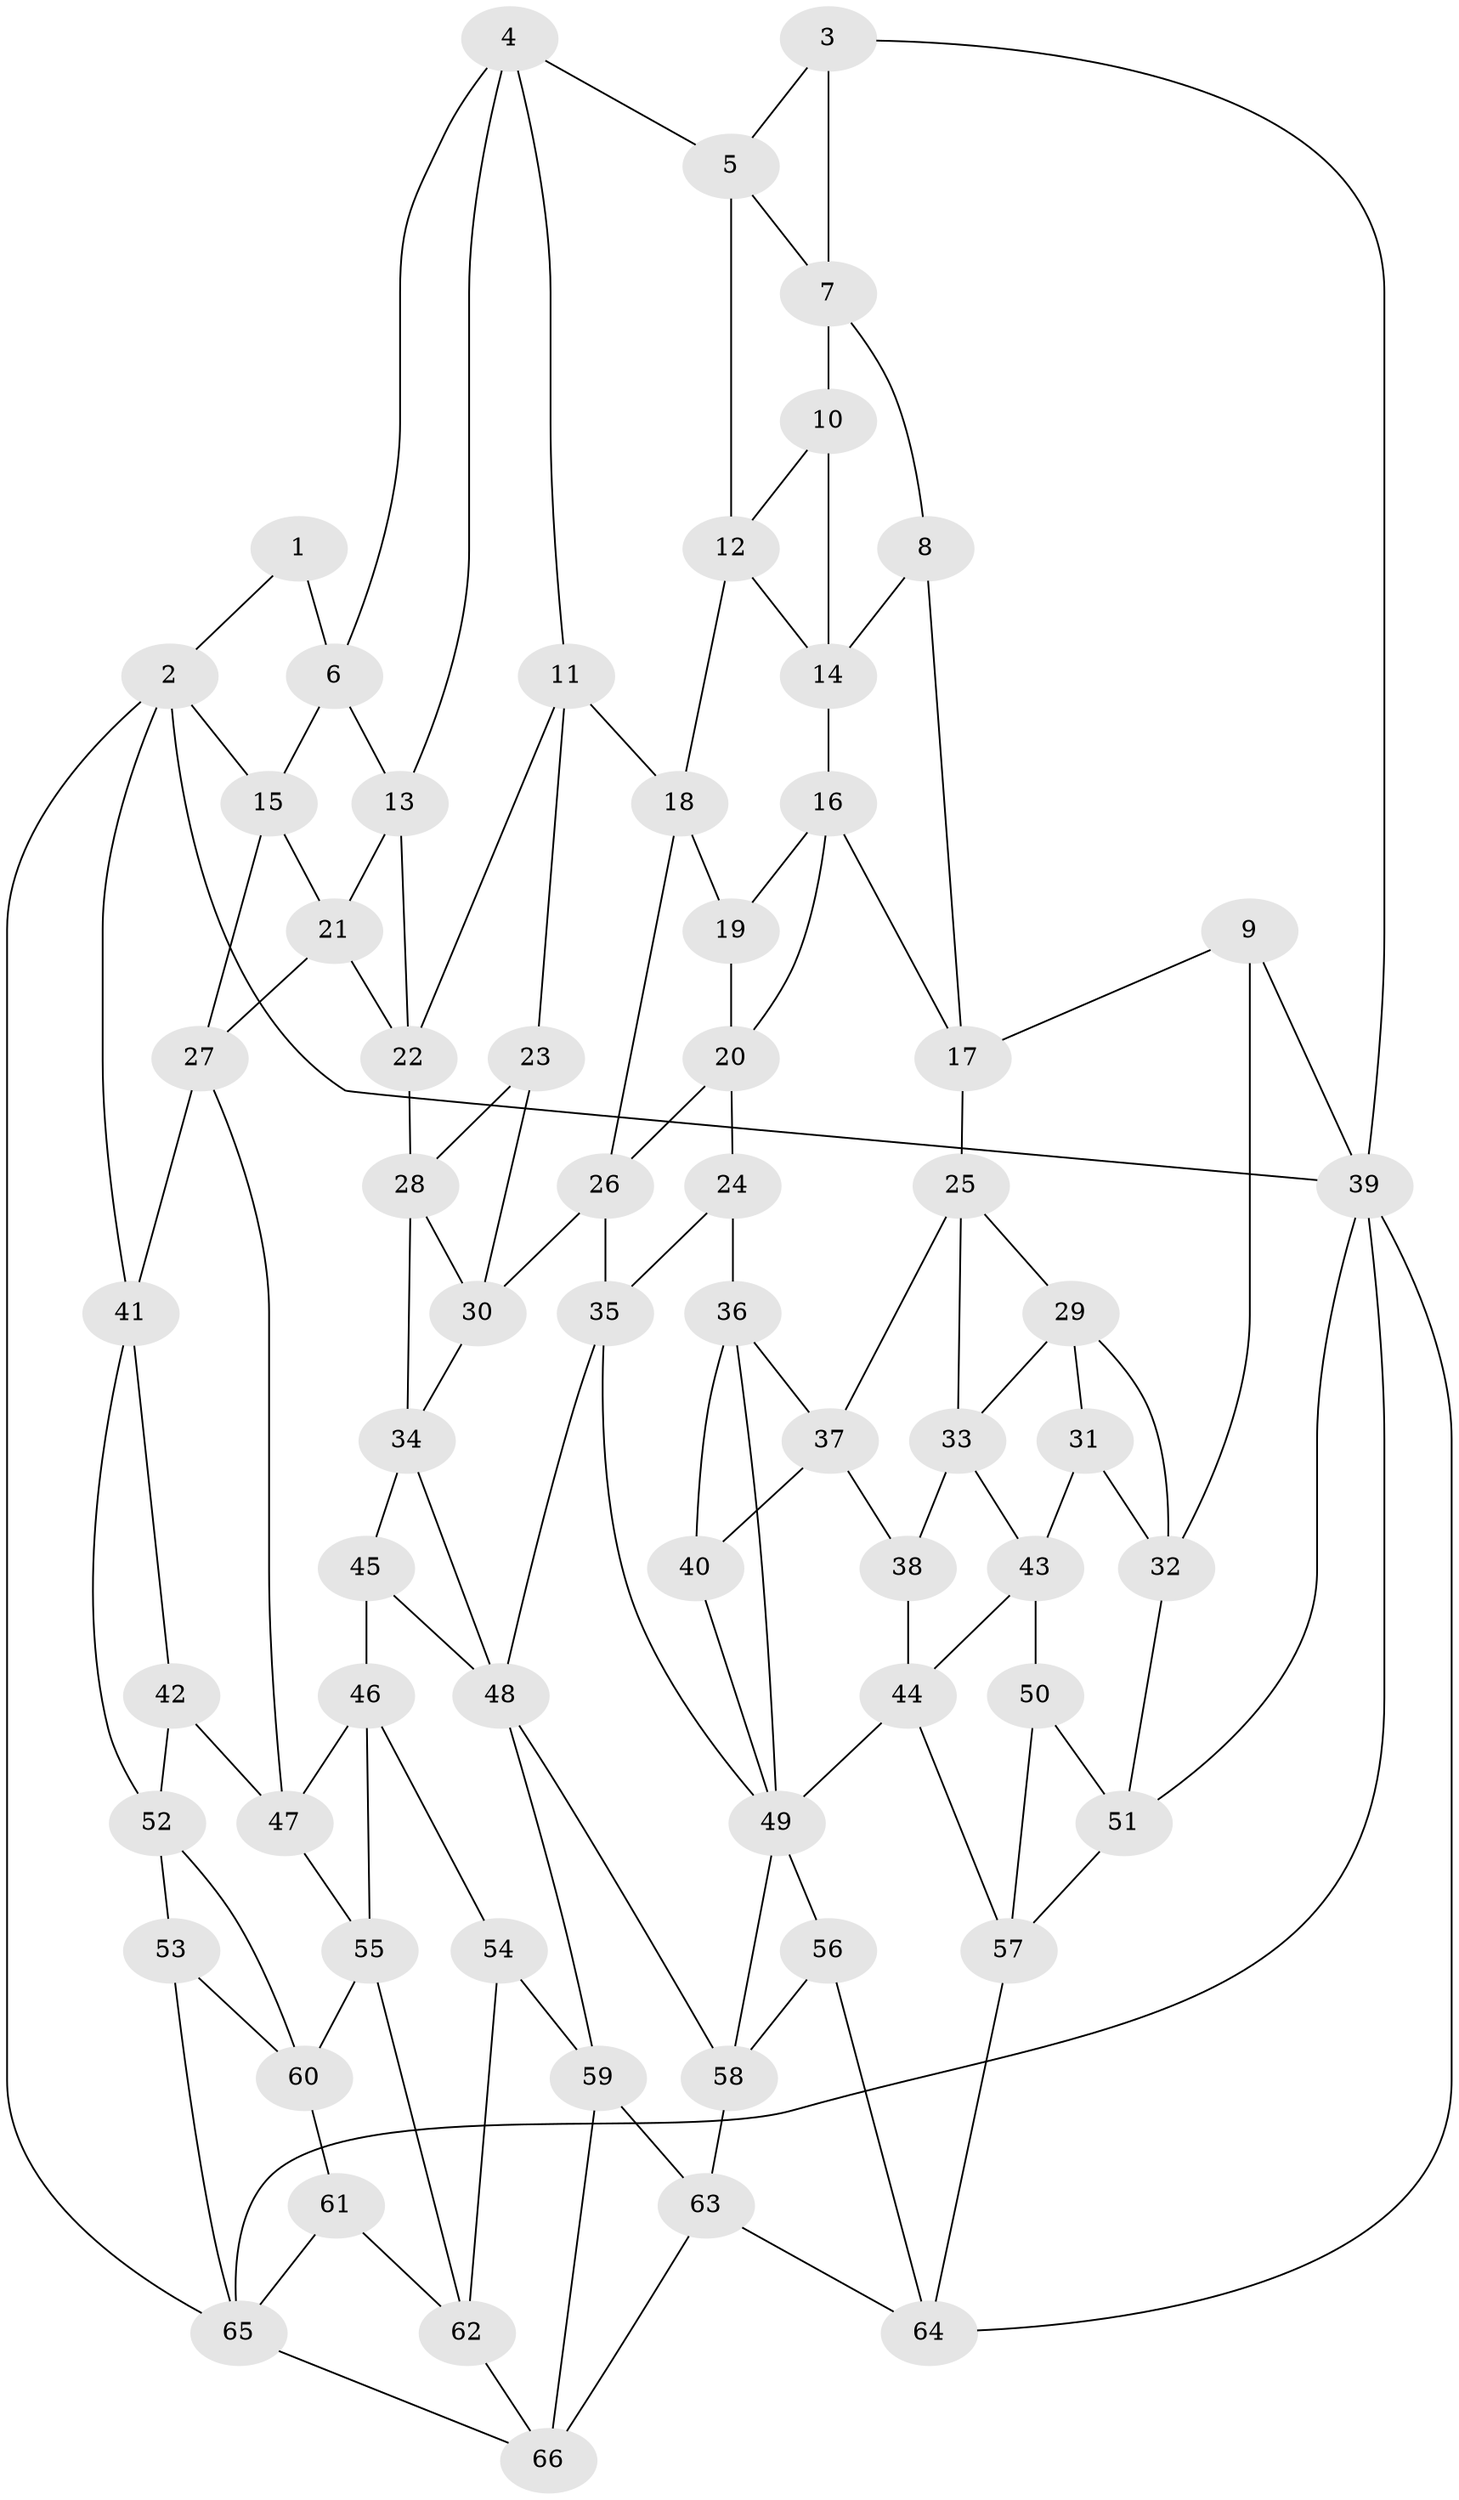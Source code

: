 // original degree distribution, {3: 0.015151515151515152, 5: 0.5909090909090909, 6: 0.1893939393939394, 4: 0.20454545454545456}
// Generated by graph-tools (version 1.1) at 2025/51/03/09/25 03:51:09]
// undirected, 66 vertices, 126 edges
graph export_dot {
graph [start="1"]
  node [color=gray90,style=filled];
  1;
  2;
  3;
  4;
  5;
  6;
  7;
  8;
  9;
  10;
  11;
  12;
  13;
  14;
  15;
  16;
  17;
  18;
  19;
  20;
  21;
  22;
  23;
  24;
  25;
  26;
  27;
  28;
  29;
  30;
  31;
  32;
  33;
  34;
  35;
  36;
  37;
  38;
  39;
  40;
  41;
  42;
  43;
  44;
  45;
  46;
  47;
  48;
  49;
  50;
  51;
  52;
  53;
  54;
  55;
  56;
  57;
  58;
  59;
  60;
  61;
  62;
  63;
  64;
  65;
  66;
  1 -- 2 [weight=1.0];
  1 -- 6 [weight=1.0];
  2 -- 15 [weight=1.0];
  2 -- 39 [weight=1.0];
  2 -- 41 [weight=1.0];
  2 -- 65 [weight=1.0];
  3 -- 5 [weight=1.0];
  3 -- 7 [weight=1.0];
  3 -- 39 [weight=1.0];
  4 -- 5 [weight=1.0];
  4 -- 6 [weight=1.0];
  4 -- 11 [weight=1.0];
  4 -- 13 [weight=1.0];
  5 -- 7 [weight=1.0];
  5 -- 12 [weight=1.0];
  6 -- 13 [weight=1.0];
  6 -- 15 [weight=1.0];
  7 -- 8 [weight=1.0];
  7 -- 10 [weight=1.0];
  8 -- 14 [weight=1.0];
  8 -- 17 [weight=1.0];
  9 -- 17 [weight=1.0];
  9 -- 32 [weight=1.0];
  9 -- 39 [weight=1.0];
  10 -- 12 [weight=1.0];
  10 -- 14 [weight=1.0];
  11 -- 18 [weight=1.0];
  11 -- 22 [weight=1.0];
  11 -- 23 [weight=1.0];
  12 -- 14 [weight=1.0];
  12 -- 18 [weight=1.0];
  13 -- 21 [weight=1.0];
  13 -- 22 [weight=1.0];
  14 -- 16 [weight=1.0];
  15 -- 21 [weight=1.0];
  15 -- 27 [weight=1.0];
  16 -- 17 [weight=1.0];
  16 -- 19 [weight=1.0];
  16 -- 20 [weight=1.0];
  17 -- 25 [weight=1.0];
  18 -- 19 [weight=1.0];
  18 -- 26 [weight=1.0];
  19 -- 20 [weight=1.0];
  20 -- 24 [weight=1.0];
  20 -- 26 [weight=1.0];
  21 -- 22 [weight=1.0];
  21 -- 27 [weight=1.0];
  22 -- 28 [weight=1.0];
  23 -- 28 [weight=1.0];
  23 -- 30 [weight=1.0];
  24 -- 35 [weight=1.0];
  24 -- 36 [weight=1.0];
  25 -- 29 [weight=1.0];
  25 -- 33 [weight=1.0];
  25 -- 37 [weight=1.0];
  26 -- 30 [weight=1.0];
  26 -- 35 [weight=1.0];
  27 -- 41 [weight=1.0];
  27 -- 47 [weight=1.0];
  28 -- 30 [weight=1.0];
  28 -- 34 [weight=1.0];
  29 -- 31 [weight=1.0];
  29 -- 32 [weight=1.0];
  29 -- 33 [weight=1.0];
  30 -- 34 [weight=1.0];
  31 -- 32 [weight=1.0];
  31 -- 43 [weight=1.0];
  32 -- 51 [weight=1.0];
  33 -- 38 [weight=1.0];
  33 -- 43 [weight=1.0];
  34 -- 45 [weight=1.0];
  34 -- 48 [weight=1.0];
  35 -- 48 [weight=1.0];
  35 -- 49 [weight=1.0];
  36 -- 37 [weight=1.0];
  36 -- 40 [weight=1.0];
  36 -- 49 [weight=1.0];
  37 -- 38 [weight=1.0];
  37 -- 40 [weight=1.0];
  38 -- 44 [weight=1.0];
  39 -- 51 [weight=1.0];
  39 -- 64 [weight=1.0];
  39 -- 65 [weight=1.0];
  40 -- 49 [weight=1.0];
  41 -- 42 [weight=1.0];
  41 -- 52 [weight=1.0];
  42 -- 47 [weight=2.0];
  42 -- 52 [weight=1.0];
  43 -- 44 [weight=1.0];
  43 -- 50 [weight=1.0];
  44 -- 49 [weight=1.0];
  44 -- 57 [weight=1.0];
  45 -- 46 [weight=2.0];
  45 -- 48 [weight=1.0];
  46 -- 47 [weight=2.0];
  46 -- 54 [weight=1.0];
  46 -- 55 [weight=1.0];
  47 -- 55 [weight=1.0];
  48 -- 58 [weight=1.0];
  48 -- 59 [weight=1.0];
  49 -- 56 [weight=1.0];
  49 -- 58 [weight=1.0];
  50 -- 51 [weight=1.0];
  50 -- 57 [weight=1.0];
  51 -- 57 [weight=1.0];
  52 -- 53 [weight=1.0];
  52 -- 60 [weight=1.0];
  53 -- 60 [weight=1.0];
  53 -- 65 [weight=1.0];
  54 -- 59 [weight=1.0];
  54 -- 62 [weight=1.0];
  55 -- 60 [weight=1.0];
  55 -- 62 [weight=1.0];
  56 -- 58 [weight=1.0];
  56 -- 64 [weight=1.0];
  57 -- 64 [weight=1.0];
  58 -- 63 [weight=1.0];
  59 -- 63 [weight=1.0];
  59 -- 66 [weight=1.0];
  60 -- 61 [weight=1.0];
  61 -- 62 [weight=1.0];
  61 -- 65 [weight=1.0];
  62 -- 66 [weight=1.0];
  63 -- 64 [weight=1.0];
  63 -- 66 [weight=1.0];
  65 -- 66 [weight=1.0];
}
